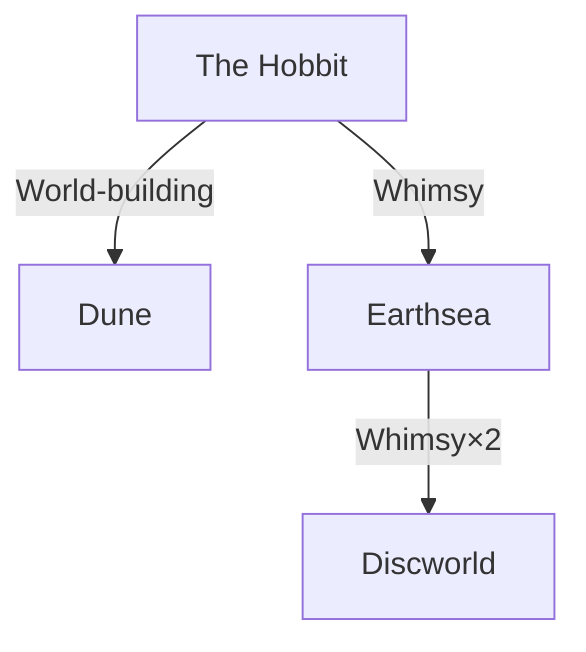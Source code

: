 flowchart TD

    h["The Hobbit"]
    d["Dune"]
    e["Earthsea"]
    ds["Discworld"]

    h -- "World-building" --> d
    h -- "Whimsy" --> e
    e -- "Whimsy×2" --> ds

    click h "/books/the-hobbit.html"
    click d "/books/dune.html"
    click e "/books/earthsea.html"
    click ds "/books/discworld.html"

    classDef bookNode text-align:center
    class h,d,e,ds bookNode